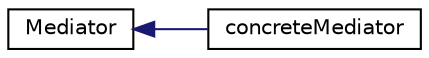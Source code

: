 digraph "Graphical Class Hierarchy"
{
 // LATEX_PDF_SIZE
  edge [fontname="Helvetica",fontsize="10",labelfontname="Helvetica",labelfontsize="10"];
  node [fontname="Helvetica",fontsize="10",shape=record];
  rankdir="LR";
  Node0 [label="Mediator",height=0.2,width=0.4,color="black", fillcolor="white", style="filled",URL="$classMediator.html",tooltip="Abstract base class for a mediator that handles communication between chefs."];
  Node0 -> Node1 [dir="back",color="midnightblue",fontsize="10",style="solid",fontname="Helvetica"];
  Node1 [label="concreteMediator",height=0.2,width=0.4,color="black", fillcolor="white", style="filled",URL="$classconcreteMediator.html",tooltip="Concrete mediator that handles communication between specific types of chefs."];
}
